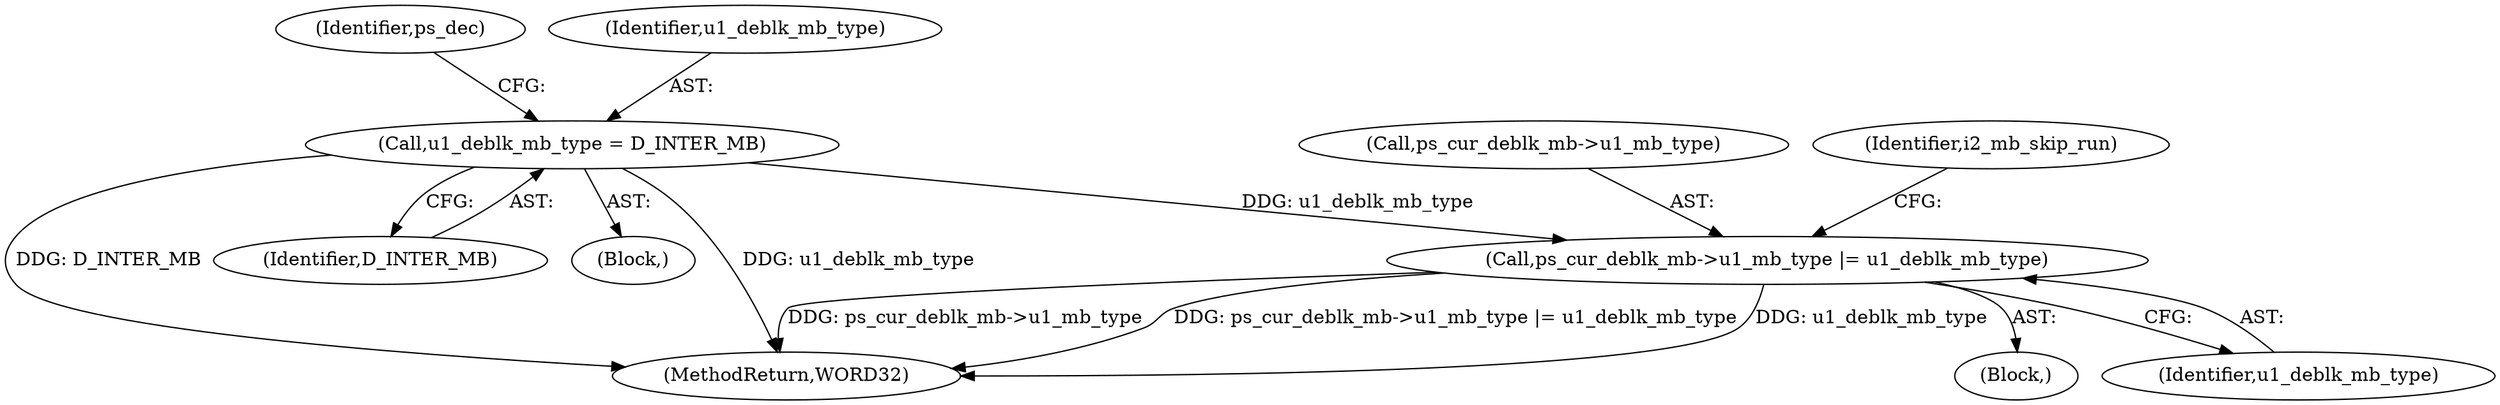 digraph "0_Android_cc676ebd95247646e67907ccab150fb77a847335_0@pointer" {
"1001138" [label="(Call,ps_cur_deblk_mb->u1_mb_type |= u1_deblk_mb_type)"];
"1000917" [label="(Call,u1_deblk_mb_type = D_INTER_MB)"];
"1001139" [label="(Call,ps_cur_deblk_mb->u1_mb_type)"];
"1000923" [label="(Identifier,ps_dec)"];
"1001142" [label="(Identifier,u1_deblk_mb_type)"];
"1001138" [label="(Call,ps_cur_deblk_mb->u1_mb_type |= u1_deblk_mb_type)"];
"1001144" [label="(Identifier,i2_mb_skip_run)"];
"1000917" [label="(Call,u1_deblk_mb_type = D_INTER_MB)"];
"1001350" [label="(MethodReturn,WORD32)"];
"1000919" [label="(Identifier,D_INTER_MB)"];
"1000918" [label="(Identifier,u1_deblk_mb_type)"];
"1000136" [label="(Block,)"];
"1000997" [label="(Block,)"];
"1001138" -> "1000997"  [label="AST: "];
"1001138" -> "1001142"  [label="CFG: "];
"1001139" -> "1001138"  [label="AST: "];
"1001142" -> "1001138"  [label="AST: "];
"1001144" -> "1001138"  [label="CFG: "];
"1001138" -> "1001350"  [label="DDG: ps_cur_deblk_mb->u1_mb_type"];
"1001138" -> "1001350"  [label="DDG: ps_cur_deblk_mb->u1_mb_type |= u1_deblk_mb_type"];
"1001138" -> "1001350"  [label="DDG: u1_deblk_mb_type"];
"1000917" -> "1001138"  [label="DDG: u1_deblk_mb_type"];
"1000917" -> "1000136"  [label="AST: "];
"1000917" -> "1000919"  [label="CFG: "];
"1000918" -> "1000917"  [label="AST: "];
"1000919" -> "1000917"  [label="AST: "];
"1000923" -> "1000917"  [label="CFG: "];
"1000917" -> "1001350"  [label="DDG: u1_deblk_mb_type"];
"1000917" -> "1001350"  [label="DDG: D_INTER_MB"];
}
